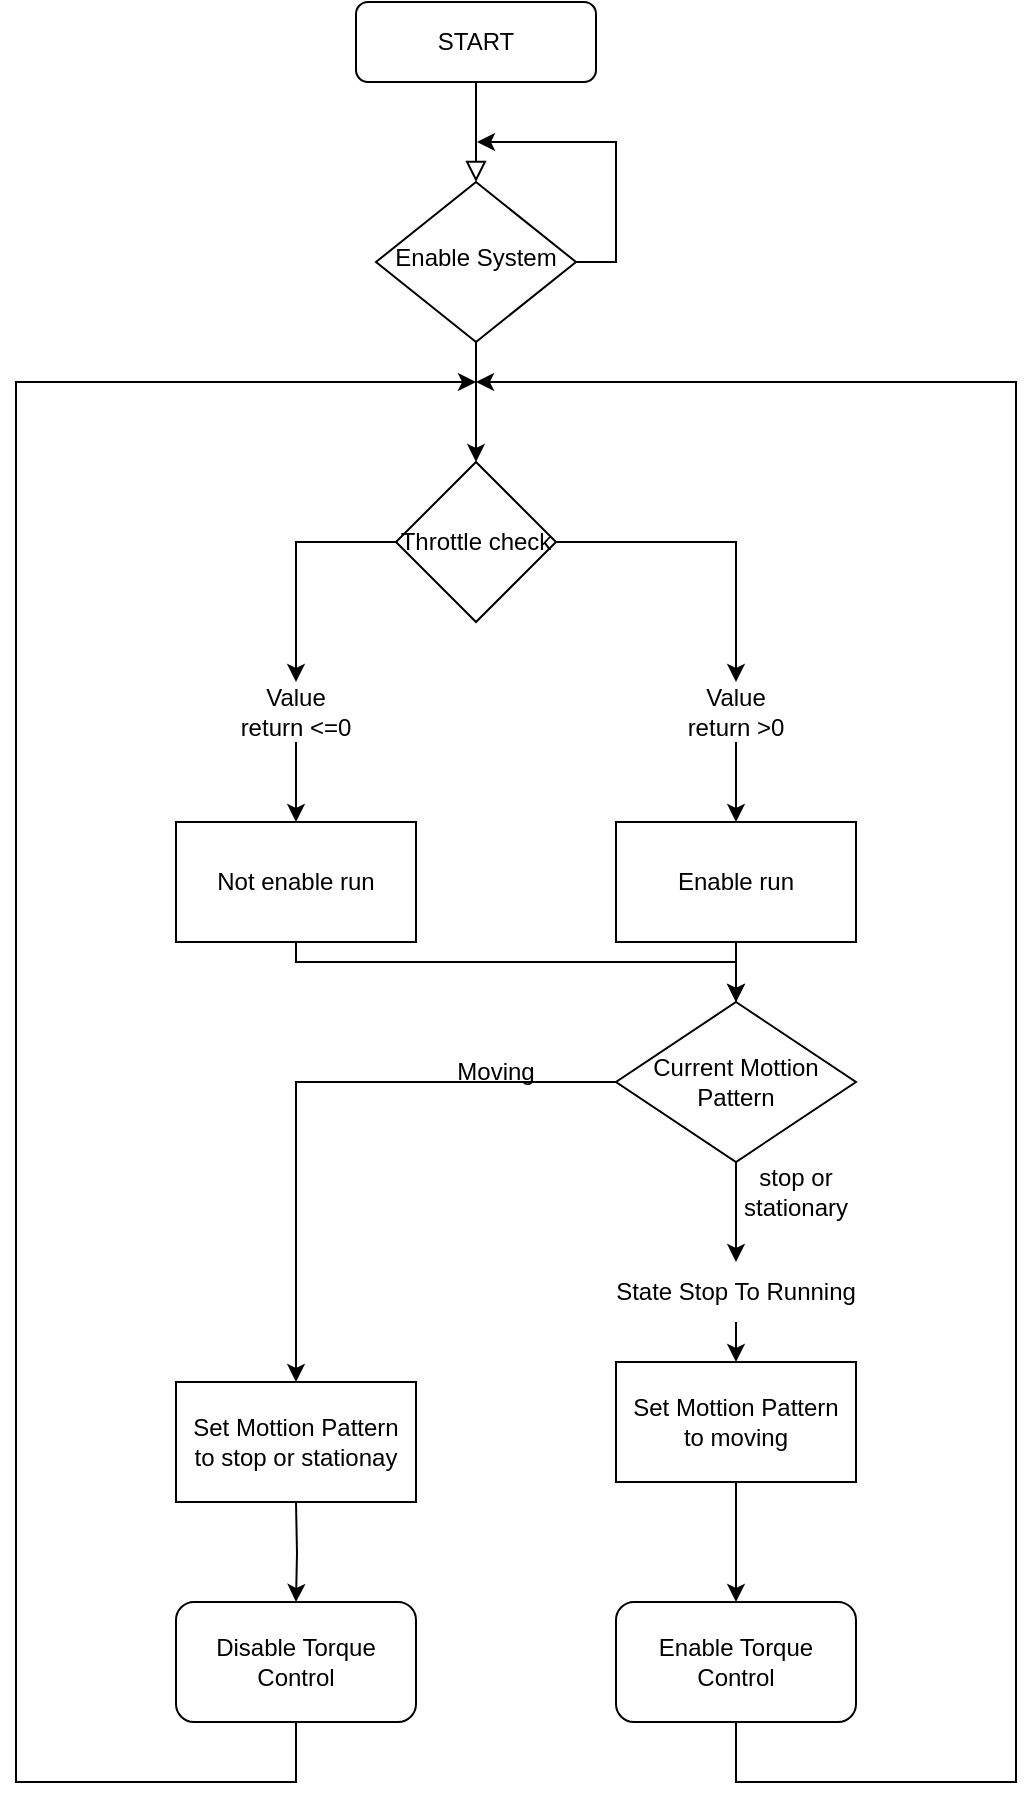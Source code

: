 <mxfile version="21.2.2" type="github">
  <diagram id="C5RBs43oDa-KdzZeNtuy" name="Page-1">
    <mxGraphModel dx="1516" dy="688" grid="1" gridSize="10" guides="1" tooltips="1" connect="1" arrows="1" fold="1" page="1" pageScale="1" pageWidth="827" pageHeight="1169" math="0" shadow="0">
      <root>
        <mxCell id="WIyWlLk6GJQsqaUBKTNV-0" />
        <mxCell id="WIyWlLk6GJQsqaUBKTNV-1" parent="WIyWlLk6GJQsqaUBKTNV-0" />
        <mxCell id="WIyWlLk6GJQsqaUBKTNV-2" value="" style="rounded=0;html=1;jettySize=auto;orthogonalLoop=1;fontSize=11;endArrow=block;endFill=0;endSize=8;strokeWidth=1;shadow=0;labelBackgroundColor=none;edgeStyle=orthogonalEdgeStyle;" parent="WIyWlLk6GJQsqaUBKTNV-1" source="WIyWlLk6GJQsqaUBKTNV-3" target="WIyWlLk6GJQsqaUBKTNV-6" edge="1">
          <mxGeometry relative="1" as="geometry">
            <Array as="points">
              <mxPoint x="140" y="120" />
              <mxPoint x="140" y="120" />
            </Array>
          </mxGeometry>
        </mxCell>
        <mxCell id="WIyWlLk6GJQsqaUBKTNV-3" value="START" style="rounded=1;whiteSpace=wrap;html=1;fontSize=12;glass=0;strokeWidth=1;shadow=0;" parent="WIyWlLk6GJQsqaUBKTNV-1" vertex="1">
          <mxGeometry x="80" y="50" width="120" height="40" as="geometry" />
        </mxCell>
        <mxCell id="sGlPZytf064K-ZdQLq3d-1" style="edgeStyle=orthogonalEdgeStyle;rounded=0;orthogonalLoop=1;jettySize=auto;html=1;exitX=1;exitY=0.5;exitDx=0;exitDy=0;" edge="1" parent="WIyWlLk6GJQsqaUBKTNV-1" source="WIyWlLk6GJQsqaUBKTNV-6">
          <mxGeometry relative="1" as="geometry">
            <mxPoint x="140" y="120" as="targetPoint" />
          </mxGeometry>
        </mxCell>
        <mxCell id="sGlPZytf064K-ZdQLq3d-36" style="edgeStyle=orthogonalEdgeStyle;rounded=0;orthogonalLoop=1;jettySize=auto;html=1;exitX=0.5;exitY=1;exitDx=0;exitDy=0;entryX=0.5;entryY=0;entryDx=0;entryDy=0;" edge="1" parent="WIyWlLk6GJQsqaUBKTNV-1" source="WIyWlLk6GJQsqaUBKTNV-6" target="sGlPZytf064K-ZdQLq3d-12">
          <mxGeometry relative="1" as="geometry" />
        </mxCell>
        <mxCell id="WIyWlLk6GJQsqaUBKTNV-6" value="Enable System" style="rhombus;whiteSpace=wrap;html=1;shadow=0;fontFamily=Helvetica;fontSize=12;align=center;strokeWidth=1;spacing=6;spacingTop=-4;" parent="WIyWlLk6GJQsqaUBKTNV-1" vertex="1">
          <mxGeometry x="90" y="140" width="100" height="80" as="geometry" />
        </mxCell>
        <mxCell id="sGlPZytf064K-ZdQLq3d-24" style="edgeStyle=orthogonalEdgeStyle;rounded=0;orthogonalLoop=1;jettySize=auto;html=1;exitX=0.5;exitY=1;exitDx=0;exitDy=0;entryX=0.5;entryY=0;entryDx=0;entryDy=0;" edge="1" parent="WIyWlLk6GJQsqaUBKTNV-1" source="sGlPZytf064K-ZdQLq3d-32" target="sGlPZytf064K-ZdQLq3d-23">
          <mxGeometry relative="1" as="geometry">
            <mxPoint x="270.0" y="810" as="sourcePoint" />
          </mxGeometry>
        </mxCell>
        <mxCell id="sGlPZytf064K-ZdQLq3d-33" style="edgeStyle=orthogonalEdgeStyle;rounded=0;orthogonalLoop=1;jettySize=auto;html=1;exitX=0.5;exitY=1;exitDx=0;exitDy=0;entryX=0.5;entryY=0;entryDx=0;entryDy=0;" edge="1" parent="WIyWlLk6GJQsqaUBKTNV-1" source="sGlPZytf064K-ZdQLq3d-9" target="sGlPZytf064K-ZdQLq3d-32">
          <mxGeometry relative="1" as="geometry" />
        </mxCell>
        <mxCell id="sGlPZytf064K-ZdQLq3d-9" value="State Stop To Running" style="text;html=1;strokeColor=none;fillColor=none;align=center;verticalAlign=middle;whiteSpace=wrap;rounded=0;" vertex="1" parent="WIyWlLk6GJQsqaUBKTNV-1">
          <mxGeometry x="180" y="680" width="180" height="30" as="geometry" />
        </mxCell>
        <mxCell id="sGlPZytf064K-ZdQLq3d-15" style="edgeStyle=orthogonalEdgeStyle;rounded=0;orthogonalLoop=1;jettySize=auto;html=1;exitX=1;exitY=0.5;exitDx=0;exitDy=0;entryX=0.5;entryY=0;entryDx=0;entryDy=0;" edge="1" parent="WIyWlLk6GJQsqaUBKTNV-1" source="sGlPZytf064K-ZdQLq3d-12" target="sGlPZytf064K-ZdQLq3d-14">
          <mxGeometry relative="1" as="geometry" />
        </mxCell>
        <mxCell id="sGlPZytf064K-ZdQLq3d-17" style="edgeStyle=orthogonalEdgeStyle;rounded=0;orthogonalLoop=1;jettySize=auto;html=1;exitX=0;exitY=0.5;exitDx=0;exitDy=0;entryX=0.5;entryY=0;entryDx=0;entryDy=0;" edge="1" parent="WIyWlLk6GJQsqaUBKTNV-1" source="sGlPZytf064K-ZdQLq3d-12" target="sGlPZytf064K-ZdQLq3d-16">
          <mxGeometry relative="1" as="geometry" />
        </mxCell>
        <mxCell id="sGlPZytf064K-ZdQLq3d-12" value="Throttle check" style="rhombus;whiteSpace=wrap;html=1;" vertex="1" parent="WIyWlLk6GJQsqaUBKTNV-1">
          <mxGeometry x="100" y="280" width="80" height="80" as="geometry" />
        </mxCell>
        <mxCell id="sGlPZytf064K-ZdQLq3d-21" style="edgeStyle=orthogonalEdgeStyle;rounded=0;orthogonalLoop=1;jettySize=auto;html=1;exitX=0.5;exitY=1;exitDx=0;exitDy=0;" edge="1" parent="WIyWlLk6GJQsqaUBKTNV-1" source="sGlPZytf064K-ZdQLq3d-14" target="sGlPZytf064K-ZdQLq3d-20">
          <mxGeometry relative="1" as="geometry" />
        </mxCell>
        <mxCell id="sGlPZytf064K-ZdQLq3d-14" value="Value return &amp;gt;0" style="text;html=1;strokeColor=none;fillColor=none;align=center;verticalAlign=middle;whiteSpace=wrap;rounded=0;" vertex="1" parent="WIyWlLk6GJQsqaUBKTNV-1">
          <mxGeometry x="240" y="390" width="60" height="30" as="geometry" />
        </mxCell>
        <mxCell id="sGlPZytf064K-ZdQLq3d-19" style="edgeStyle=orthogonalEdgeStyle;rounded=0;orthogonalLoop=1;jettySize=auto;html=1;exitX=0.5;exitY=1;exitDx=0;exitDy=0;entryX=0.5;entryY=0;entryDx=0;entryDy=0;" edge="1" parent="WIyWlLk6GJQsqaUBKTNV-1" source="sGlPZytf064K-ZdQLq3d-16" target="sGlPZytf064K-ZdQLq3d-18">
          <mxGeometry relative="1" as="geometry" />
        </mxCell>
        <mxCell id="sGlPZytf064K-ZdQLq3d-16" value="Value return &amp;lt;=0" style="text;html=1;strokeColor=none;fillColor=none;align=center;verticalAlign=middle;whiteSpace=wrap;rounded=0;" vertex="1" parent="WIyWlLk6GJQsqaUBKTNV-1">
          <mxGeometry x="20" y="390" width="60" height="30" as="geometry" />
        </mxCell>
        <mxCell id="sGlPZytf064K-ZdQLq3d-39" style="edgeStyle=orthogonalEdgeStyle;rounded=0;orthogonalLoop=1;jettySize=auto;html=1;exitX=0.5;exitY=1;exitDx=0;exitDy=0;entryX=0.5;entryY=0;entryDx=0;entryDy=0;" edge="1" parent="WIyWlLk6GJQsqaUBKTNV-1" source="sGlPZytf064K-ZdQLq3d-18" target="sGlPZytf064K-ZdQLq3d-25">
          <mxGeometry relative="1" as="geometry">
            <Array as="points">
              <mxPoint x="50" y="530" />
              <mxPoint x="270" y="530" />
            </Array>
          </mxGeometry>
        </mxCell>
        <mxCell id="sGlPZytf064K-ZdQLq3d-18" value="Not enable run" style="rounded=0;whiteSpace=wrap;html=1;" vertex="1" parent="WIyWlLk6GJQsqaUBKTNV-1">
          <mxGeometry x="-10" y="460" width="120" height="60" as="geometry" />
        </mxCell>
        <mxCell id="sGlPZytf064K-ZdQLq3d-28" style="edgeStyle=orthogonalEdgeStyle;rounded=0;orthogonalLoop=1;jettySize=auto;html=1;exitX=0.5;exitY=1;exitDx=0;exitDy=0;entryX=0.5;entryY=0;entryDx=0;entryDy=0;" edge="1" parent="WIyWlLk6GJQsqaUBKTNV-1" source="sGlPZytf064K-ZdQLq3d-20" target="sGlPZytf064K-ZdQLq3d-25">
          <mxGeometry relative="1" as="geometry" />
        </mxCell>
        <mxCell id="sGlPZytf064K-ZdQLq3d-20" value="Enable run" style="rounded=0;whiteSpace=wrap;html=1;" vertex="1" parent="WIyWlLk6GJQsqaUBKTNV-1">
          <mxGeometry x="210" y="460" width="120" height="60" as="geometry" />
        </mxCell>
        <mxCell id="sGlPZytf064K-ZdQLq3d-38" style="edgeStyle=orthogonalEdgeStyle;rounded=0;orthogonalLoop=1;jettySize=auto;html=1;" edge="1" parent="WIyWlLk6GJQsqaUBKTNV-1" source="sGlPZytf064K-ZdQLq3d-23">
          <mxGeometry relative="1" as="geometry">
            <mxPoint x="140" y="240.0" as="targetPoint" />
            <Array as="points">
              <mxPoint x="270" y="940" />
              <mxPoint x="410" y="940" />
              <mxPoint x="410" y="240" />
            </Array>
          </mxGeometry>
        </mxCell>
        <mxCell id="sGlPZytf064K-ZdQLq3d-23" value="Enable Torque Control" style="rounded=1;whiteSpace=wrap;html=1;" vertex="1" parent="WIyWlLk6GJQsqaUBKTNV-1">
          <mxGeometry x="210" y="850" width="120" height="60" as="geometry" />
        </mxCell>
        <mxCell id="sGlPZytf064K-ZdQLq3d-26" style="edgeStyle=orthogonalEdgeStyle;rounded=0;orthogonalLoop=1;jettySize=auto;html=1;exitX=0.5;exitY=1;exitDx=0;exitDy=0;" edge="1" parent="WIyWlLk6GJQsqaUBKTNV-1" source="sGlPZytf064K-ZdQLq3d-25" target="sGlPZytf064K-ZdQLq3d-9">
          <mxGeometry relative="1" as="geometry" />
        </mxCell>
        <mxCell id="sGlPZytf064K-ZdQLq3d-34" style="edgeStyle=orthogonalEdgeStyle;rounded=0;orthogonalLoop=1;jettySize=auto;html=1;exitX=0;exitY=0.5;exitDx=0;exitDy=0;entryX=0.5;entryY=0;entryDx=0;entryDy=0;" edge="1" parent="WIyWlLk6GJQsqaUBKTNV-1" source="sGlPZytf064K-ZdQLq3d-25" target="sGlPZytf064K-ZdQLq3d-29">
          <mxGeometry relative="1" as="geometry" />
        </mxCell>
        <mxCell id="sGlPZytf064K-ZdQLq3d-25" value="Current Mottion Pattern" style="rhombus;whiteSpace=wrap;html=1;" vertex="1" parent="WIyWlLk6GJQsqaUBKTNV-1">
          <mxGeometry x="210" y="550" width="120" height="80" as="geometry" />
        </mxCell>
        <mxCell id="sGlPZytf064K-ZdQLq3d-27" value="stop or stationary" style="text;html=1;strokeColor=none;fillColor=none;align=center;verticalAlign=middle;whiteSpace=wrap;rounded=0;" vertex="1" parent="WIyWlLk6GJQsqaUBKTNV-1">
          <mxGeometry x="270" y="630" width="60" height="30" as="geometry" />
        </mxCell>
        <mxCell id="sGlPZytf064K-ZdQLq3d-29" value="&lt;div&gt;Set Mottion Pattern&lt;/div&gt;&lt;div&gt;to stop or stationay&lt;br&gt;&lt;/div&gt;" style="rounded=0;whiteSpace=wrap;html=1;" vertex="1" parent="WIyWlLk6GJQsqaUBKTNV-1">
          <mxGeometry x="-10" y="740" width="120" height="60" as="geometry" />
        </mxCell>
        <mxCell id="sGlPZytf064K-ZdQLq3d-30" style="edgeStyle=orthogonalEdgeStyle;rounded=0;orthogonalLoop=1;jettySize=auto;html=1;exitX=0.5;exitY=1;exitDx=0;exitDy=0;entryX=0.5;entryY=0;entryDx=0;entryDy=0;" edge="1" parent="WIyWlLk6GJQsqaUBKTNV-1" target="sGlPZytf064K-ZdQLq3d-31">
          <mxGeometry relative="1" as="geometry">
            <mxPoint x="50" y="800" as="sourcePoint" />
          </mxGeometry>
        </mxCell>
        <mxCell id="sGlPZytf064K-ZdQLq3d-37" style="edgeStyle=orthogonalEdgeStyle;rounded=0;orthogonalLoop=1;jettySize=auto;html=1;" edge="1" parent="WIyWlLk6GJQsqaUBKTNV-1" source="sGlPZytf064K-ZdQLq3d-31">
          <mxGeometry relative="1" as="geometry">
            <mxPoint x="140" y="240" as="targetPoint" />
            <Array as="points">
              <mxPoint x="50" y="940" />
              <mxPoint x="-90" y="940" />
              <mxPoint x="-90" y="240" />
            </Array>
          </mxGeometry>
        </mxCell>
        <mxCell id="sGlPZytf064K-ZdQLq3d-31" value="Disable Torque Control" style="rounded=1;whiteSpace=wrap;html=1;" vertex="1" parent="WIyWlLk6GJQsqaUBKTNV-1">
          <mxGeometry x="-10" y="850" width="120" height="60" as="geometry" />
        </mxCell>
        <mxCell id="sGlPZytf064K-ZdQLq3d-32" value="&lt;div&gt;Set Mottion Pattern&lt;/div&gt;&lt;div&gt;to moving&lt;br&gt;&lt;/div&gt;" style="rounded=0;whiteSpace=wrap;html=1;" vertex="1" parent="WIyWlLk6GJQsqaUBKTNV-1">
          <mxGeometry x="210" y="730" width="120" height="60" as="geometry" />
        </mxCell>
        <mxCell id="sGlPZytf064K-ZdQLq3d-35" value="Moving" style="text;html=1;strokeColor=none;fillColor=none;align=center;verticalAlign=middle;whiteSpace=wrap;rounded=0;" vertex="1" parent="WIyWlLk6GJQsqaUBKTNV-1">
          <mxGeometry x="120" y="570" width="60" height="30" as="geometry" />
        </mxCell>
      </root>
    </mxGraphModel>
  </diagram>
</mxfile>
